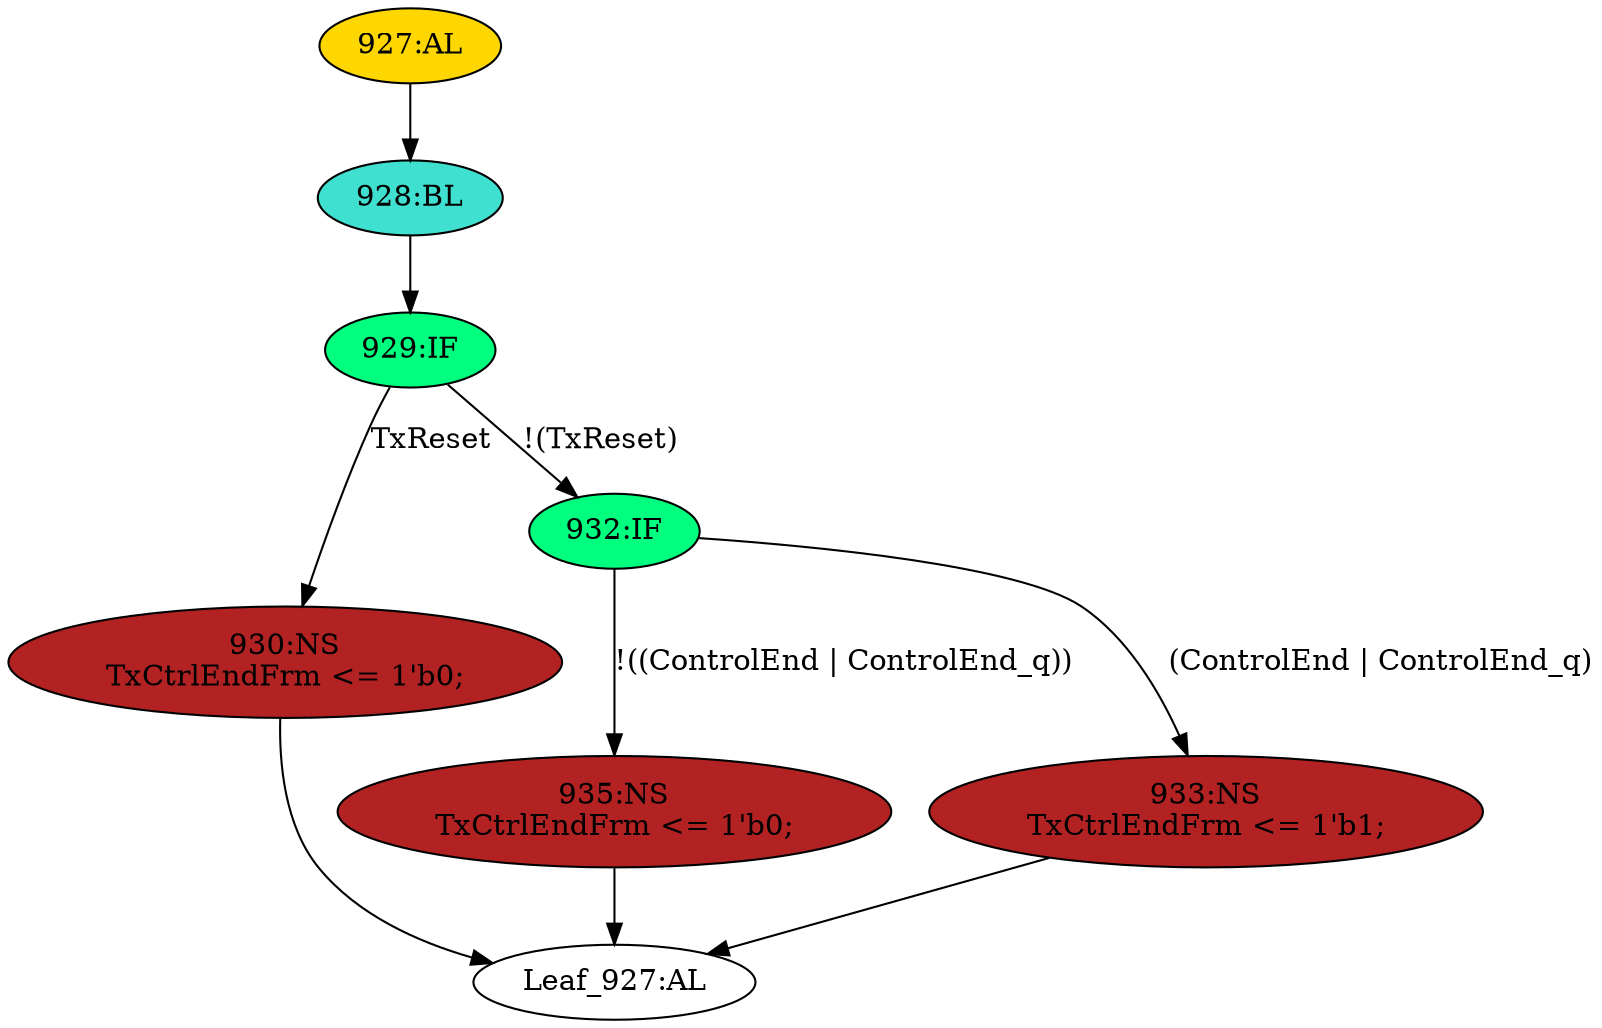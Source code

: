 strict digraph "" {
	node [label="\N"];
	"927:AL"	 [ast="<pyverilog.vparser.ast.Always object at 0x7f37fb674e10>",
		clk_sens=True,
		fillcolor=gold,
		label="927:AL",
		sens="['MTxClk', 'TxReset']",
		statements="[]",
		style=filled,
		typ=Always,
		use_var="['ControlEnd_q', 'ControlEnd', 'TxReset']"];
	"928:BL"	 [ast="<pyverilog.vparser.ast.Block object at 0x7f37fb674fd0>",
		fillcolor=turquoise,
		label="928:BL",
		statements="[]",
		style=filled,
		typ=Block];
	"927:AL" -> "928:BL"	 [cond="[]",
		lineno=None];
	"Leaf_927:AL"	 [def_var="['TxCtrlEndFrm']",
		label="Leaf_927:AL"];
	"929:IF"	 [ast="<pyverilog.vparser.ast.IfStatement object at 0x7f37fb679050>",
		fillcolor=springgreen,
		label="929:IF",
		statements="[]",
		style=filled,
		typ=IfStatement];
	"930:NS"	 [ast="<pyverilog.vparser.ast.NonblockingSubstitution object at 0x7f37fb679550>",
		fillcolor=firebrick,
		label="930:NS
TxCtrlEndFrm <= 1'b0;",
		statements="[<pyverilog.vparser.ast.NonblockingSubstitution object at 0x7f37fb679550>]",
		style=filled,
		typ=NonblockingSubstitution];
	"929:IF" -> "930:NS"	 [cond="['TxReset']",
		label=TxReset,
		lineno=929];
	"932:IF"	 [ast="<pyverilog.vparser.ast.IfStatement object at 0x7f37fb6790d0>",
		fillcolor=springgreen,
		label="932:IF",
		statements="[]",
		style=filled,
		typ=IfStatement];
	"929:IF" -> "932:IF"	 [cond="['TxReset']",
		label="!(TxReset)",
		lineno=929];
	"928:BL" -> "929:IF"	 [cond="[]",
		lineno=None];
	"935:NS"	 [ast="<pyverilog.vparser.ast.NonblockingSubstitution object at 0x7f37fb679110>",
		fillcolor=firebrick,
		label="935:NS
TxCtrlEndFrm <= 1'b0;",
		statements="[<pyverilog.vparser.ast.NonblockingSubstitution object at 0x7f37fb679110>]",
		style=filled,
		typ=NonblockingSubstitution];
	"935:NS" -> "Leaf_927:AL"	 [cond="[]",
		lineno=None];
	"933:NS"	 [ast="<pyverilog.vparser.ast.NonblockingSubstitution object at 0x7f37fb679310>",
		fillcolor=firebrick,
		label="933:NS
TxCtrlEndFrm <= 1'b1;",
		statements="[<pyverilog.vparser.ast.NonblockingSubstitution object at 0x7f37fb679310>]",
		style=filled,
		typ=NonblockingSubstitution];
	"933:NS" -> "Leaf_927:AL"	 [cond="[]",
		lineno=None];
	"930:NS" -> "Leaf_927:AL"	 [cond="[]",
		lineno=None];
	"932:IF" -> "935:NS"	 [cond="['ControlEnd', 'ControlEnd_q']",
		label="!((ControlEnd | ControlEnd_q))",
		lineno=932];
	"932:IF" -> "933:NS"	 [cond="['ControlEnd', 'ControlEnd_q']",
		label="(ControlEnd | ControlEnd_q)",
		lineno=932];
}
